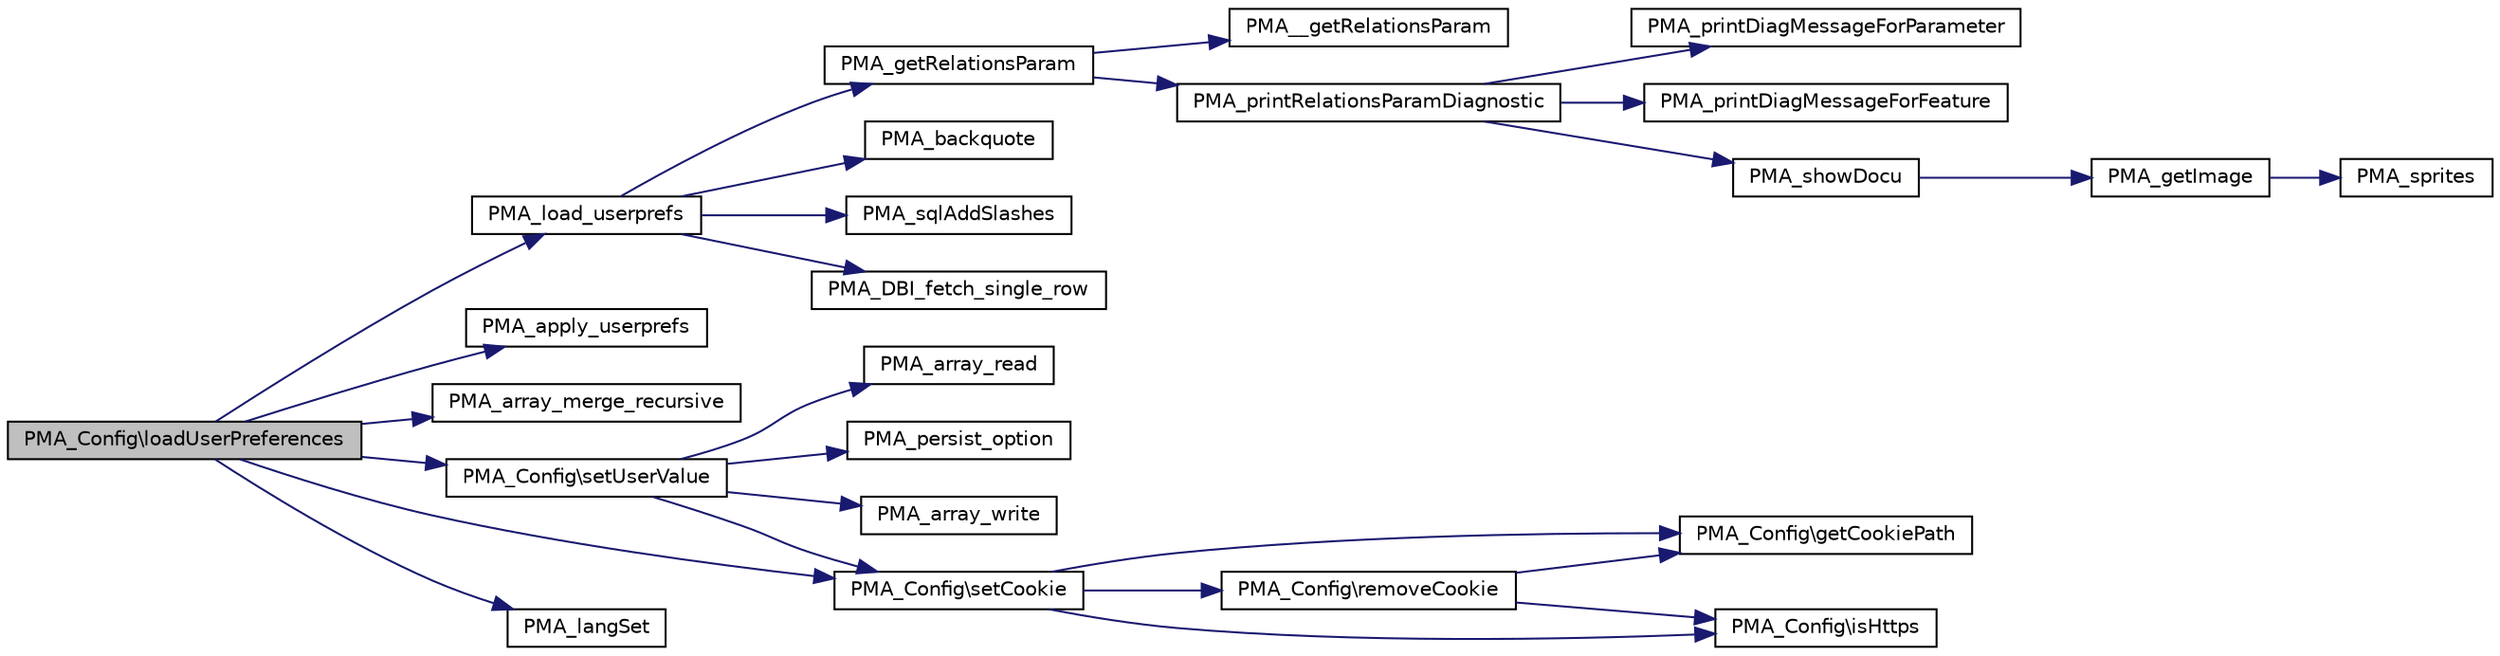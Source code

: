 digraph G
{
  edge [fontname="Helvetica",fontsize="10",labelfontname="Helvetica",labelfontsize="10"];
  node [fontname="Helvetica",fontsize="10",shape=record];
  rankdir="LR";
  Node1 [label="PMA_Config\\loadUserPreferences",height=0.2,width=0.4,color="black", fillcolor="grey75", style="filled" fontcolor="black"];
  Node1 -> Node2 [color="midnightblue",fontsize="10",style="solid",fontname="Helvetica"];
  Node2 [label="PMA_load_userprefs",height=0.2,width=0.4,color="black", fillcolor="white", style="filled",URL="$user__preferences_8lib_8php.html#ab1f255ccfeec708bae280a2a392c2a76",tooltip="Loads user preferences."];
  Node2 -> Node3 [color="midnightblue",fontsize="10",style="solid",fontname="Helvetica"];
  Node3 [label="PMA_getRelationsParam",height=0.2,width=0.4,color="black", fillcolor="white", style="filled",URL="$relation_8lib_8php.html#ad4dd08fb9ba9908cd15afb5ac92a2656"];
  Node3 -> Node4 [color="midnightblue",fontsize="10",style="solid",fontname="Helvetica"];
  Node4 [label="PMA__getRelationsParam",height=0.2,width=0.4,color="black", fillcolor="white", style="filled",URL="$relation_8lib_8php.html#aa1b2e6f08d1925e8d0962d508797be28",tooltip="Defines the relation parameters for the current user just a copy of the functions used for relations ..."];
  Node3 -> Node5 [color="midnightblue",fontsize="10",style="solid",fontname="Helvetica"];
  Node5 [label="PMA_printRelationsParamDiagnostic",height=0.2,width=0.4,color="black", fillcolor="white", style="filled",URL="$relation_8lib_8php.html#ada1ffd8f6d6d53e802e2e83d7044a944",tooltip="prints out diagnostic info for pma relation feature"];
  Node5 -> Node6 [color="midnightblue",fontsize="10",style="solid",fontname="Helvetica"];
  Node6 [label="PMA_printDiagMessageForParameter",height=0.2,width=0.4,color="black", fillcolor="white", style="filled",URL="$relation_8lib_8php.html#ab84232d07cff893a8a0fc7fed961d1fc",tooltip="prints out one diagnostic message for a configuration parameter"];
  Node5 -> Node7 [color="midnightblue",fontsize="10",style="solid",fontname="Helvetica"];
  Node7 [label="PMA_printDiagMessageForFeature",height=0.2,width=0.4,color="black", fillcolor="white", style="filled",URL="$relation_8lib_8php.html#ae1e3802955752a85b4488038675cdaa9",tooltip="prints out one diagnostic message for a feature"];
  Node5 -> Node8 [color="midnightblue",fontsize="10",style="solid",fontname="Helvetica"];
  Node8 [label="PMA_showDocu",height=0.2,width=0.4,color="black", fillcolor="white", style="filled",URL="$common_8lib_8php.html#a05d65951adf23dc8f245dbca3a1af7ef",tooltip="Displays a link to the phpMyAdmin documentation."];
  Node8 -> Node9 [color="midnightblue",fontsize="10",style="solid",fontname="Helvetica"];
  Node9 [label="PMA_getImage",height=0.2,width=0.4,color="black", fillcolor="white", style="filled",URL="$common_8lib_8php.html#a54fdec9763bf305a5082d23a5d7d5957",tooltip="Returns an HTML IMG tag for a particular image from a theme, which may be an actual file or an icon f..."];
  Node9 -> Node10 [color="midnightblue",fontsize="10",style="solid",fontname="Helvetica"];
  Node10 [label="PMA_sprites",height=0.2,width=0.4,color="black", fillcolor="white", style="filled",URL="$original_2sprites_8lib_8php.html#adb1d24853efb54486657e2e22bd9755e"];
  Node2 -> Node11 [color="midnightblue",fontsize="10",style="solid",fontname="Helvetica"];
  Node11 [label="PMA_backquote",height=0.2,width=0.4,color="black", fillcolor="white", style="filled",URL="$common_8lib_8php.html#a81c4628f679a153bb4475c5ee2ae49ec",tooltip="Adds backquotes on both sides of a database, table or field name."];
  Node2 -> Node12 [color="midnightblue",fontsize="10",style="solid",fontname="Helvetica"];
  Node12 [label="PMA_sqlAddSlashes",height=0.2,width=0.4,color="black", fillcolor="white", style="filled",URL="$common_8lib_8php.html#a799062f79f401d1f20735d292d008eaf",tooltip="Add slashes before &quot;&#39;&quot; and &quot;\&quot; characters so a value containing them can be used in a sql comparison..."];
  Node2 -> Node13 [color="midnightblue",fontsize="10",style="solid",fontname="Helvetica"];
  Node13 [label="PMA_DBI_fetch_single_row",height=0.2,width=0.4,color="black", fillcolor="white", style="filled",URL="$database__interface_8lib_8php.html#af7470c691b76d49d21241321e9131b91",tooltip="returns only the first row from the result"];
  Node1 -> Node14 [color="midnightblue",fontsize="10",style="solid",fontname="Helvetica"];
  Node14 [label="PMA_apply_userprefs",height=0.2,width=0.4,color="black", fillcolor="white", style="filled",URL="$user__preferences_8lib_8php.html#ae37b5795de23087b43142895d374c9a2",tooltip="Returns a user preferences array filtered by $cfg[&#39;UserprefsDisallow&#39;] (blacklist) and keys from user..."];
  Node1 -> Node15 [color="midnightblue",fontsize="10",style="solid",fontname="Helvetica"];
  Node15 [label="PMA_array_merge_recursive",height=0.2,width=0.4,color="black", fillcolor="white", style="filled",URL="$core_8lib_8php.html#a9bd9f1d56b878e9afea1eeed6a564a63",tooltip="merges array recursive like array_merge_recursive() but keyed-values are always overwritten."];
  Node1 -> Node16 [color="midnightblue",fontsize="10",style="solid",fontname="Helvetica"];
  Node16 [label="PMA_Config\\setUserValue",height=0.2,width=0.4,color="black", fillcolor="white", style="filled",URL="$classPMA__Config.html#a38eea5979760c33499a3c378e64853c7",tooltip="Sets config value which is stored in user preferences (if available) or in a cookie."];
  Node16 -> Node17 [color="midnightblue",fontsize="10",style="solid",fontname="Helvetica"];
  Node17 [label="PMA_array_read",height=0.2,width=0.4,color="black", fillcolor="white", style="filled",URL="$core_8lib_8php.html#ad849f510cb114dbba55cdf1da07f04a2",tooltip="Returns value of an element in $array given by $path."];
  Node16 -> Node18 [color="midnightblue",fontsize="10",style="solid",fontname="Helvetica"];
  Node18 [label="PMA_persist_option",height=0.2,width=0.4,color="black", fillcolor="white", style="filled",URL="$user__preferences_8lib_8php.html#a1f63b6b0d0250b494c8af2fd8414354a",tooltip="Updates one user preferences option (loads and saves to database)."];
  Node16 -> Node19 [color="midnightblue",fontsize="10",style="solid",fontname="Helvetica"];
  Node19 [label="PMA_Config\\setCookie",height=0.2,width=0.4,color="black", fillcolor="white", style="filled",URL="$classPMA__Config.html#a11d253f9b931b997d485048c2ed960a5",tooltip="sets cookie if value is different from current cokkie value, or removes if value is equal to default..."];
  Node19 -> Node20 [color="midnightblue",fontsize="10",style="solid",fontname="Helvetica"];
  Node20 [label="PMA_Config\\removeCookie",height=0.2,width=0.4,color="black", fillcolor="white", style="filled",URL="$classPMA__Config.html#a276a8a3f3a71e4b68655210144bb3204",tooltip="removes cookie"];
  Node20 -> Node21 [color="midnightblue",fontsize="10",style="solid",fontname="Helvetica"];
  Node21 [label="PMA_Config\\getCookiePath",height=0.2,width=0.4,color="black", fillcolor="white", style="filled",URL="$classPMA__Config.html#acee67e5b432a7b71ce59d83a4647fd3a",tooltip="Get cookie path."];
  Node20 -> Node22 [color="midnightblue",fontsize="10",style="solid",fontname="Helvetica"];
  Node22 [label="PMA_Config\\isHttps",height=0.2,width=0.4,color="black", fillcolor="white", style="filled",URL="$classPMA__Config.html#a1fb16079658621c9cc370dbb10d84eb3",tooltip="Checks if protocol is https."];
  Node19 -> Node21 [color="midnightblue",fontsize="10",style="solid",fontname="Helvetica"];
  Node19 -> Node22 [color="midnightblue",fontsize="10",style="solid",fontname="Helvetica"];
  Node16 -> Node23 [color="midnightblue",fontsize="10",style="solid",fontname="Helvetica"];
  Node23 [label="PMA_array_write",height=0.2,width=0.4,color="black", fillcolor="white", style="filled",URL="$core_8lib_8php.html#a1ce888f0aa01fee2e9cbb5dcf297415f",tooltip="Stores value in an array."];
  Node1 -> Node24 [color="midnightblue",fontsize="10",style="solid",fontname="Helvetica"];
  Node24 [label="PMA_langSet",height=0.2,width=0.4,color="black", fillcolor="white", style="filled",URL="$select__lang_8lib_8php.html#a109ba02a19df6297df761c1afec4b488",tooltip="checks given lang and sets it if valid returns true on success, otherwise flase"];
  Node1 -> Node19 [color="midnightblue",fontsize="10",style="solid",fontname="Helvetica"];
}
